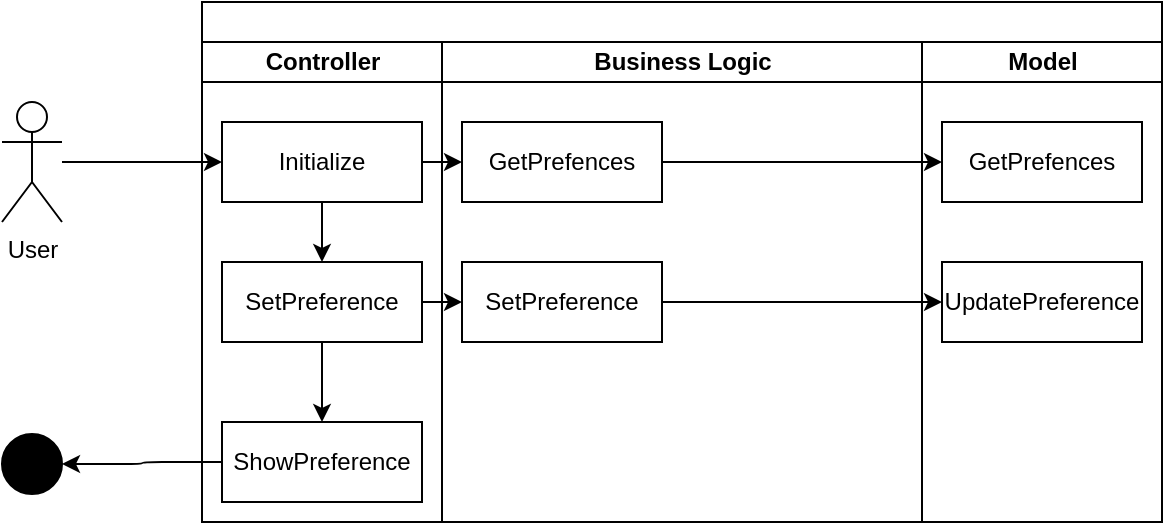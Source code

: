 <mxfile>
    <diagram id="tRai67khdU9_GFUSejPN" name="Page-1">
        <mxGraphModel dx="744" dy="471" grid="1" gridSize="10" guides="1" tooltips="1" connect="1" arrows="1" fold="1" page="1" pageScale="1" pageWidth="850" pageHeight="1100" math="0" shadow="0">
            <root>
                <mxCell id="0"/>
                <mxCell id="1" parent="0"/>
                <mxCell id="2" value="" style="swimlane;childLayout=stackLayout;resizeParent=1;resizeParentMax=0;startSize=20;html=1;" parent="1" vertex="1">
                    <mxGeometry x="230" y="100" width="480" height="260" as="geometry"/>
                </mxCell>
                <mxCell id="3" value="Controller" style="swimlane;startSize=20;html=1;" parent="2" vertex="1">
                    <mxGeometry y="20" width="120" height="240" as="geometry"/>
                </mxCell>
                <mxCell id="4" value="" style="edgeStyle=none;html=1;" parent="3" source="5" target="7" edge="1">
                    <mxGeometry relative="1" as="geometry"/>
                </mxCell>
                <mxCell id="5" value="Initialize" style="rounded=0;whiteSpace=wrap;html=1;" parent="3" vertex="1">
                    <mxGeometry x="10" y="40" width="100" height="40" as="geometry"/>
                </mxCell>
                <mxCell id="6" value="" style="edgeStyle=orthogonalEdgeStyle;html=1;fontSize=15;" parent="3" source="7" target="8" edge="1">
                    <mxGeometry relative="1" as="geometry"/>
                </mxCell>
                <mxCell id="7" value="SetPreference" style="rounded=0;whiteSpace=wrap;html=1;" parent="3" vertex="1">
                    <mxGeometry x="10.0" y="110" width="100" height="40" as="geometry"/>
                </mxCell>
                <mxCell id="8" value="ShowPreference" style="rounded=0;whiteSpace=wrap;html=1;" parent="3" vertex="1">
                    <mxGeometry x="10.0" y="190" width="100" height="40" as="geometry"/>
                </mxCell>
                <mxCell id="9" value="Business Logic" style="swimlane;startSize=20;html=1;" parent="2" vertex="1">
                    <mxGeometry x="120" y="20" width="240" height="240" as="geometry"/>
                </mxCell>
                <mxCell id="10" value="SetPreference" style="rounded=0;whiteSpace=wrap;html=1;" parent="9" vertex="1">
                    <mxGeometry x="10.0" y="110" width="100" height="40" as="geometry"/>
                </mxCell>
                <mxCell id="19" value="GetPrefences" style="rounded=0;whiteSpace=wrap;html=1;" parent="9" vertex="1">
                    <mxGeometry x="10.0" y="40" width="100" height="40" as="geometry"/>
                </mxCell>
                <mxCell id="11" value="Model" style="swimlane;startSize=20;html=1;" parent="2" vertex="1">
                    <mxGeometry x="360" y="20" width="120" height="240" as="geometry"/>
                </mxCell>
                <mxCell id="12" value="UpdatePreference" style="rounded=0;whiteSpace=wrap;html=1;" parent="11" vertex="1">
                    <mxGeometry x="10.0" y="110" width="100" height="40" as="geometry"/>
                </mxCell>
                <mxCell id="21" value="GetPrefences" style="rounded=0;whiteSpace=wrap;html=1;" parent="11" vertex="1">
                    <mxGeometry x="10.0" y="40" width="100" height="40" as="geometry"/>
                </mxCell>
                <mxCell id="13" value="" style="edgeStyle=none;html=1;" parent="2" source="7" target="10" edge="1">
                    <mxGeometry relative="1" as="geometry"/>
                </mxCell>
                <mxCell id="14" style="edgeStyle=none;html=1;" parent="2" source="10" target="12" edge="1">
                    <mxGeometry relative="1" as="geometry"/>
                </mxCell>
                <mxCell id="20" value="" style="edgeStyle=none;html=1;" parent="2" source="5" target="19" edge="1">
                    <mxGeometry relative="1" as="geometry"/>
                </mxCell>
                <mxCell id="22" value="" style="edgeStyle=none;html=1;" parent="2" source="19" target="21" edge="1">
                    <mxGeometry relative="1" as="geometry"/>
                </mxCell>
                <mxCell id="15" style="edgeStyle=none;html=1;" parent="1" source="16" target="5" edge="1">
                    <mxGeometry relative="1" as="geometry"/>
                </mxCell>
                <mxCell id="16" value="User" style="shape=umlActor;verticalLabelPosition=bottom;verticalAlign=top;html=1;outlineConnect=0;" parent="1" vertex="1">
                    <mxGeometry x="130" y="150" width="30" height="60" as="geometry"/>
                </mxCell>
                <mxCell id="17" value="" style="ellipse;fillColor=strokeColor;fontSize=15;" parent="1" vertex="1">
                    <mxGeometry x="130" y="316" width="30" height="30" as="geometry"/>
                </mxCell>
                <mxCell id="18" style="edgeStyle=orthogonalEdgeStyle;html=1;fontSize=15;" parent="1" source="8" target="17" edge="1">
                    <mxGeometry relative="1" as="geometry"/>
                </mxCell>
            </root>
        </mxGraphModel>
    </diagram>
</mxfile>